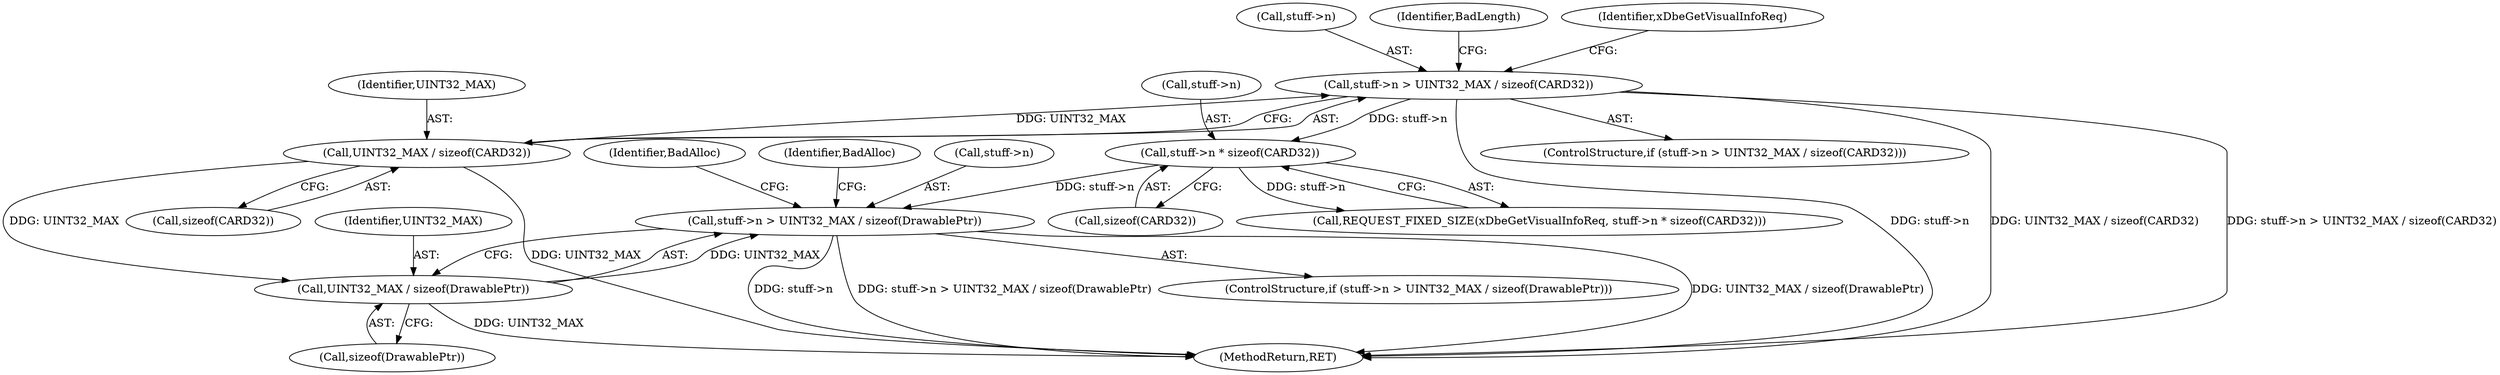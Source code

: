 digraph "0_xserver_4ca68b878e851e2136c234f40a25008297d8d831@API" {
"1000143" [label="(Call,stuff->n > UINT32_MAX / sizeof(DrawablePtr))"];
"1000136" [label="(Call,stuff->n * sizeof(CARD32))"];
"1000124" [label="(Call,stuff->n > UINT32_MAX / sizeof(CARD32))"];
"1000128" [label="(Call,UINT32_MAX / sizeof(CARD32))"];
"1000147" [label="(Call,UINT32_MAX / sizeof(DrawablePtr))"];
"1000137" [label="(Call,stuff->n)"];
"1000124" [label="(Call,stuff->n > UINT32_MAX / sizeof(CARD32))"];
"1000149" [label="(Call,sizeof(DrawablePtr))"];
"1000147" [label="(Call,UINT32_MAX / sizeof(DrawablePtr))"];
"1000129" [label="(Identifier,UINT32_MAX)"];
"1000152" [label="(Identifier,BadAlloc)"];
"1000125" [label="(Call,stuff->n)"];
"1000143" [label="(Call,stuff->n > UINT32_MAX / sizeof(DrawablePtr))"];
"1000136" [label="(Call,stuff->n * sizeof(CARD32))"];
"1000148" [label="(Identifier,UINT32_MAX)"];
"1000123" [label="(ControlStructure,if (stuff->n > UINT32_MAX / sizeof(CARD32)))"];
"1000128" [label="(Call,UINT32_MAX / sizeof(CARD32))"];
"1000155" [label="(MethodReturn,RET)"];
"1000133" [label="(Identifier,BadLength)"];
"1000134" [label="(Call,REQUEST_FIXED_SIZE(xDbeGetVisualInfoReq, stuff->n * sizeof(CARD32)))"];
"1000154" [label="(Identifier,BadAlloc)"];
"1000140" [label="(Call,sizeof(CARD32))"];
"1000142" [label="(ControlStructure,if (stuff->n > UINT32_MAX / sizeof(DrawablePtr)))"];
"1000135" [label="(Identifier,xDbeGetVisualInfoReq)"];
"1000144" [label="(Call,stuff->n)"];
"1000130" [label="(Call,sizeof(CARD32))"];
"1000143" -> "1000142"  [label="AST: "];
"1000143" -> "1000147"  [label="CFG: "];
"1000144" -> "1000143"  [label="AST: "];
"1000147" -> "1000143"  [label="AST: "];
"1000152" -> "1000143"  [label="CFG: "];
"1000154" -> "1000143"  [label="CFG: "];
"1000143" -> "1000155"  [label="DDG: stuff->n"];
"1000143" -> "1000155"  [label="DDG: stuff->n > UINT32_MAX / sizeof(DrawablePtr)"];
"1000143" -> "1000155"  [label="DDG: UINT32_MAX / sizeof(DrawablePtr)"];
"1000136" -> "1000143"  [label="DDG: stuff->n"];
"1000147" -> "1000143"  [label="DDG: UINT32_MAX"];
"1000136" -> "1000134"  [label="AST: "];
"1000136" -> "1000140"  [label="CFG: "];
"1000137" -> "1000136"  [label="AST: "];
"1000140" -> "1000136"  [label="AST: "];
"1000134" -> "1000136"  [label="CFG: "];
"1000136" -> "1000134"  [label="DDG: stuff->n"];
"1000124" -> "1000136"  [label="DDG: stuff->n"];
"1000124" -> "1000123"  [label="AST: "];
"1000124" -> "1000128"  [label="CFG: "];
"1000125" -> "1000124"  [label="AST: "];
"1000128" -> "1000124"  [label="AST: "];
"1000133" -> "1000124"  [label="CFG: "];
"1000135" -> "1000124"  [label="CFG: "];
"1000124" -> "1000155"  [label="DDG: stuff->n"];
"1000124" -> "1000155"  [label="DDG: UINT32_MAX / sizeof(CARD32)"];
"1000124" -> "1000155"  [label="DDG: stuff->n > UINT32_MAX / sizeof(CARD32)"];
"1000128" -> "1000124"  [label="DDG: UINT32_MAX"];
"1000128" -> "1000130"  [label="CFG: "];
"1000129" -> "1000128"  [label="AST: "];
"1000130" -> "1000128"  [label="AST: "];
"1000128" -> "1000155"  [label="DDG: UINT32_MAX"];
"1000128" -> "1000147"  [label="DDG: UINT32_MAX"];
"1000147" -> "1000149"  [label="CFG: "];
"1000148" -> "1000147"  [label="AST: "];
"1000149" -> "1000147"  [label="AST: "];
"1000147" -> "1000155"  [label="DDG: UINT32_MAX"];
}
